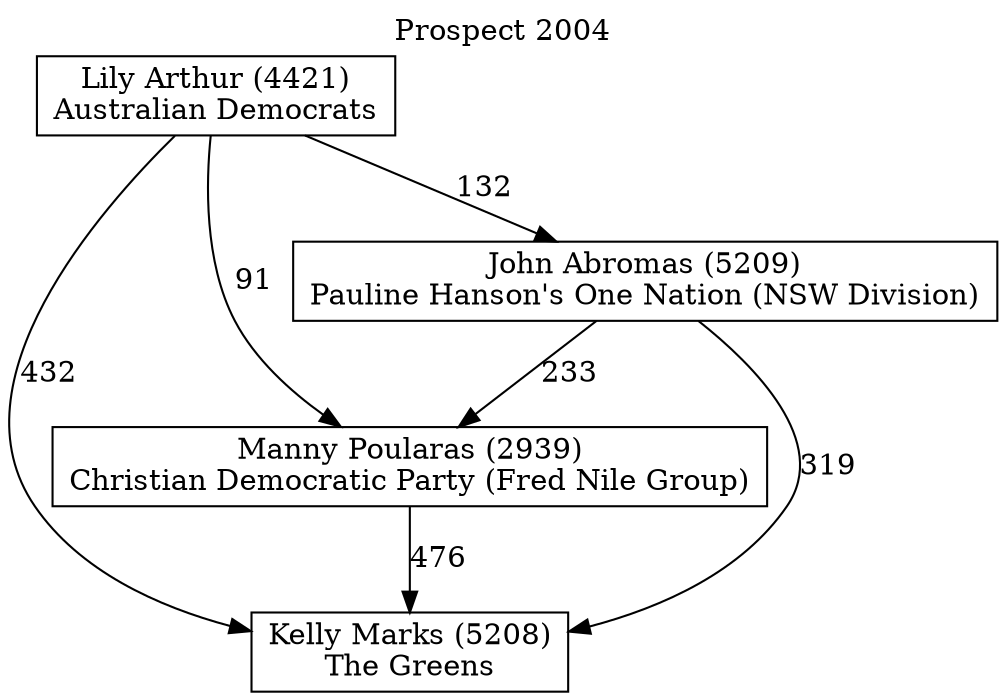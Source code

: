 // House preference flow
digraph "Kelly Marks (5208)_Prospect_2004" {
	graph [label="Prospect 2004" labelloc=t mclimit=10]
	node [shape=box]
	"Kelly Marks (5208)" [label="Kelly Marks (5208)
The Greens"]
	"Manny Poularas (2939)" [label="Manny Poularas (2939)
Christian Democratic Party (Fred Nile Group)"]
	"John Abromas (5209)" [label="John Abromas (5209)
Pauline Hanson's One Nation (NSW Division)"]
	"Lily Arthur (4421)" [label="Lily Arthur (4421)
Australian Democrats"]
	"Kelly Marks (5208)" [label="Kelly Marks (5208)
The Greens"]
	"John Abromas (5209)" [label="John Abromas (5209)
Pauline Hanson's One Nation (NSW Division)"]
	"Lily Arthur (4421)" [label="Lily Arthur (4421)
Australian Democrats"]
	"Kelly Marks (5208)" [label="Kelly Marks (5208)
The Greens"]
	"Lily Arthur (4421)" [label="Lily Arthur (4421)
Australian Democrats"]
	"Lily Arthur (4421)" [label="Lily Arthur (4421)
Australian Democrats"]
	"John Abromas (5209)" [label="John Abromas (5209)
Pauline Hanson's One Nation (NSW Division)"]
	"Lily Arthur (4421)" [label="Lily Arthur (4421)
Australian Democrats"]
	"Lily Arthur (4421)" [label="Lily Arthur (4421)
Australian Democrats"]
	"Manny Poularas (2939)" [label="Manny Poularas (2939)
Christian Democratic Party (Fred Nile Group)"]
	"John Abromas (5209)" [label="John Abromas (5209)
Pauline Hanson's One Nation (NSW Division)"]
	"Lily Arthur (4421)" [label="Lily Arthur (4421)
Australian Democrats"]
	"Manny Poularas (2939)" [label="Manny Poularas (2939)
Christian Democratic Party (Fred Nile Group)"]
	"Lily Arthur (4421)" [label="Lily Arthur (4421)
Australian Democrats"]
	"Lily Arthur (4421)" [label="Lily Arthur (4421)
Australian Democrats"]
	"John Abromas (5209)" [label="John Abromas (5209)
Pauline Hanson's One Nation (NSW Division)"]
	"Lily Arthur (4421)" [label="Lily Arthur (4421)
Australian Democrats"]
	"Lily Arthur (4421)" [label="Lily Arthur (4421)
Australian Democrats"]
	"Manny Poularas (2939)" -> "Kelly Marks (5208)" [label=476]
	"John Abromas (5209)" -> "Manny Poularas (2939)" [label=233]
	"Lily Arthur (4421)" -> "John Abromas (5209)" [label=132]
	"John Abromas (5209)" -> "Kelly Marks (5208)" [label=319]
	"Lily Arthur (4421)" -> "Kelly Marks (5208)" [label=432]
	"Lily Arthur (4421)" -> "Manny Poularas (2939)" [label=91]
}
